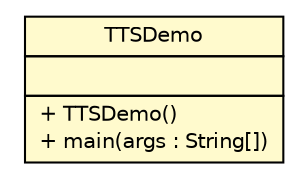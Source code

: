 #!/usr/local/bin/dot
#
# Class diagram 
# Generated by UMLGraph version R5_6-24-gf6e263 (http://www.umlgraph.org/)
#

digraph G {
	edge [fontname="Helvetica",fontsize=10,labelfontname="Helvetica",labelfontsize=10];
	node [fontname="Helvetica",fontsize=10,shape=plaintext];
	nodesep=0.25;
	ranksep=0.5;
	// ev3dev.java.examples.TTSDemo
	c7439 [label=<<table title="ev3dev.java.examples.TTSDemo" border="0" cellborder="1" cellspacing="0" cellpadding="2" port="p" bgcolor="lemonChiffon" href="./TTSDemo.html">
		<tr><td><table border="0" cellspacing="0" cellpadding="1">
<tr><td align="center" balign="center"> TTSDemo </td></tr>
		</table></td></tr>
		<tr><td><table border="0" cellspacing="0" cellpadding="1">
<tr><td align="left" balign="left">  </td></tr>
		</table></td></tr>
		<tr><td><table border="0" cellspacing="0" cellpadding="1">
<tr><td align="left" balign="left"> + TTSDemo() </td></tr>
<tr><td align="left" balign="left"> + main(args : String[]) </td></tr>
		</table></td></tr>
		</table>>, URL="./TTSDemo.html", fontname="Helvetica", fontcolor="black", fontsize=10.0];
}

